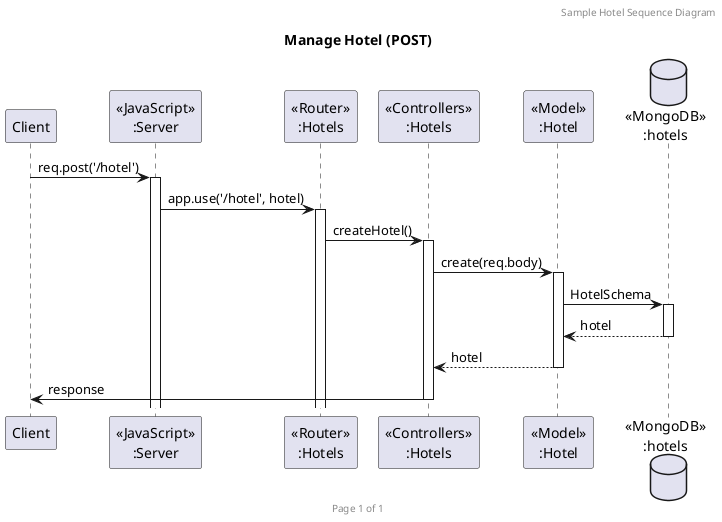 @startuml Manage Hotel (POST)

header Sample Hotel Sequence Diagram
footer Page %page% of %lastpage%
title "Manage Hotel (POST)"

participant "Client" as client
participant "<<JavaScript>>\n:Server" as server
participant "<<Router>>\n:Hotels" as routerHotels
participant "<<Controllers>>\n:Hotels" as controllersHotels
participant "<<Model>>\n:Hotel" as modelHotel
database "<<MongoDB>>\n:hotels" as HotelsDatabase

client -> server ++:req.post('/hotel')
server -> routerHotels ++:app.use('/hotel', hotel)
routerHotels -> controllersHotels ++:createHotel()
controllersHotels -> modelHotel ++:create(req.body)
modelHotel -> HotelsDatabase ++: HotelSchema
HotelsDatabase --> modelHotel --: hotel
controllersHotels <-- modelHotel --: hotel
controllersHotels -> client --: response

@enduml
